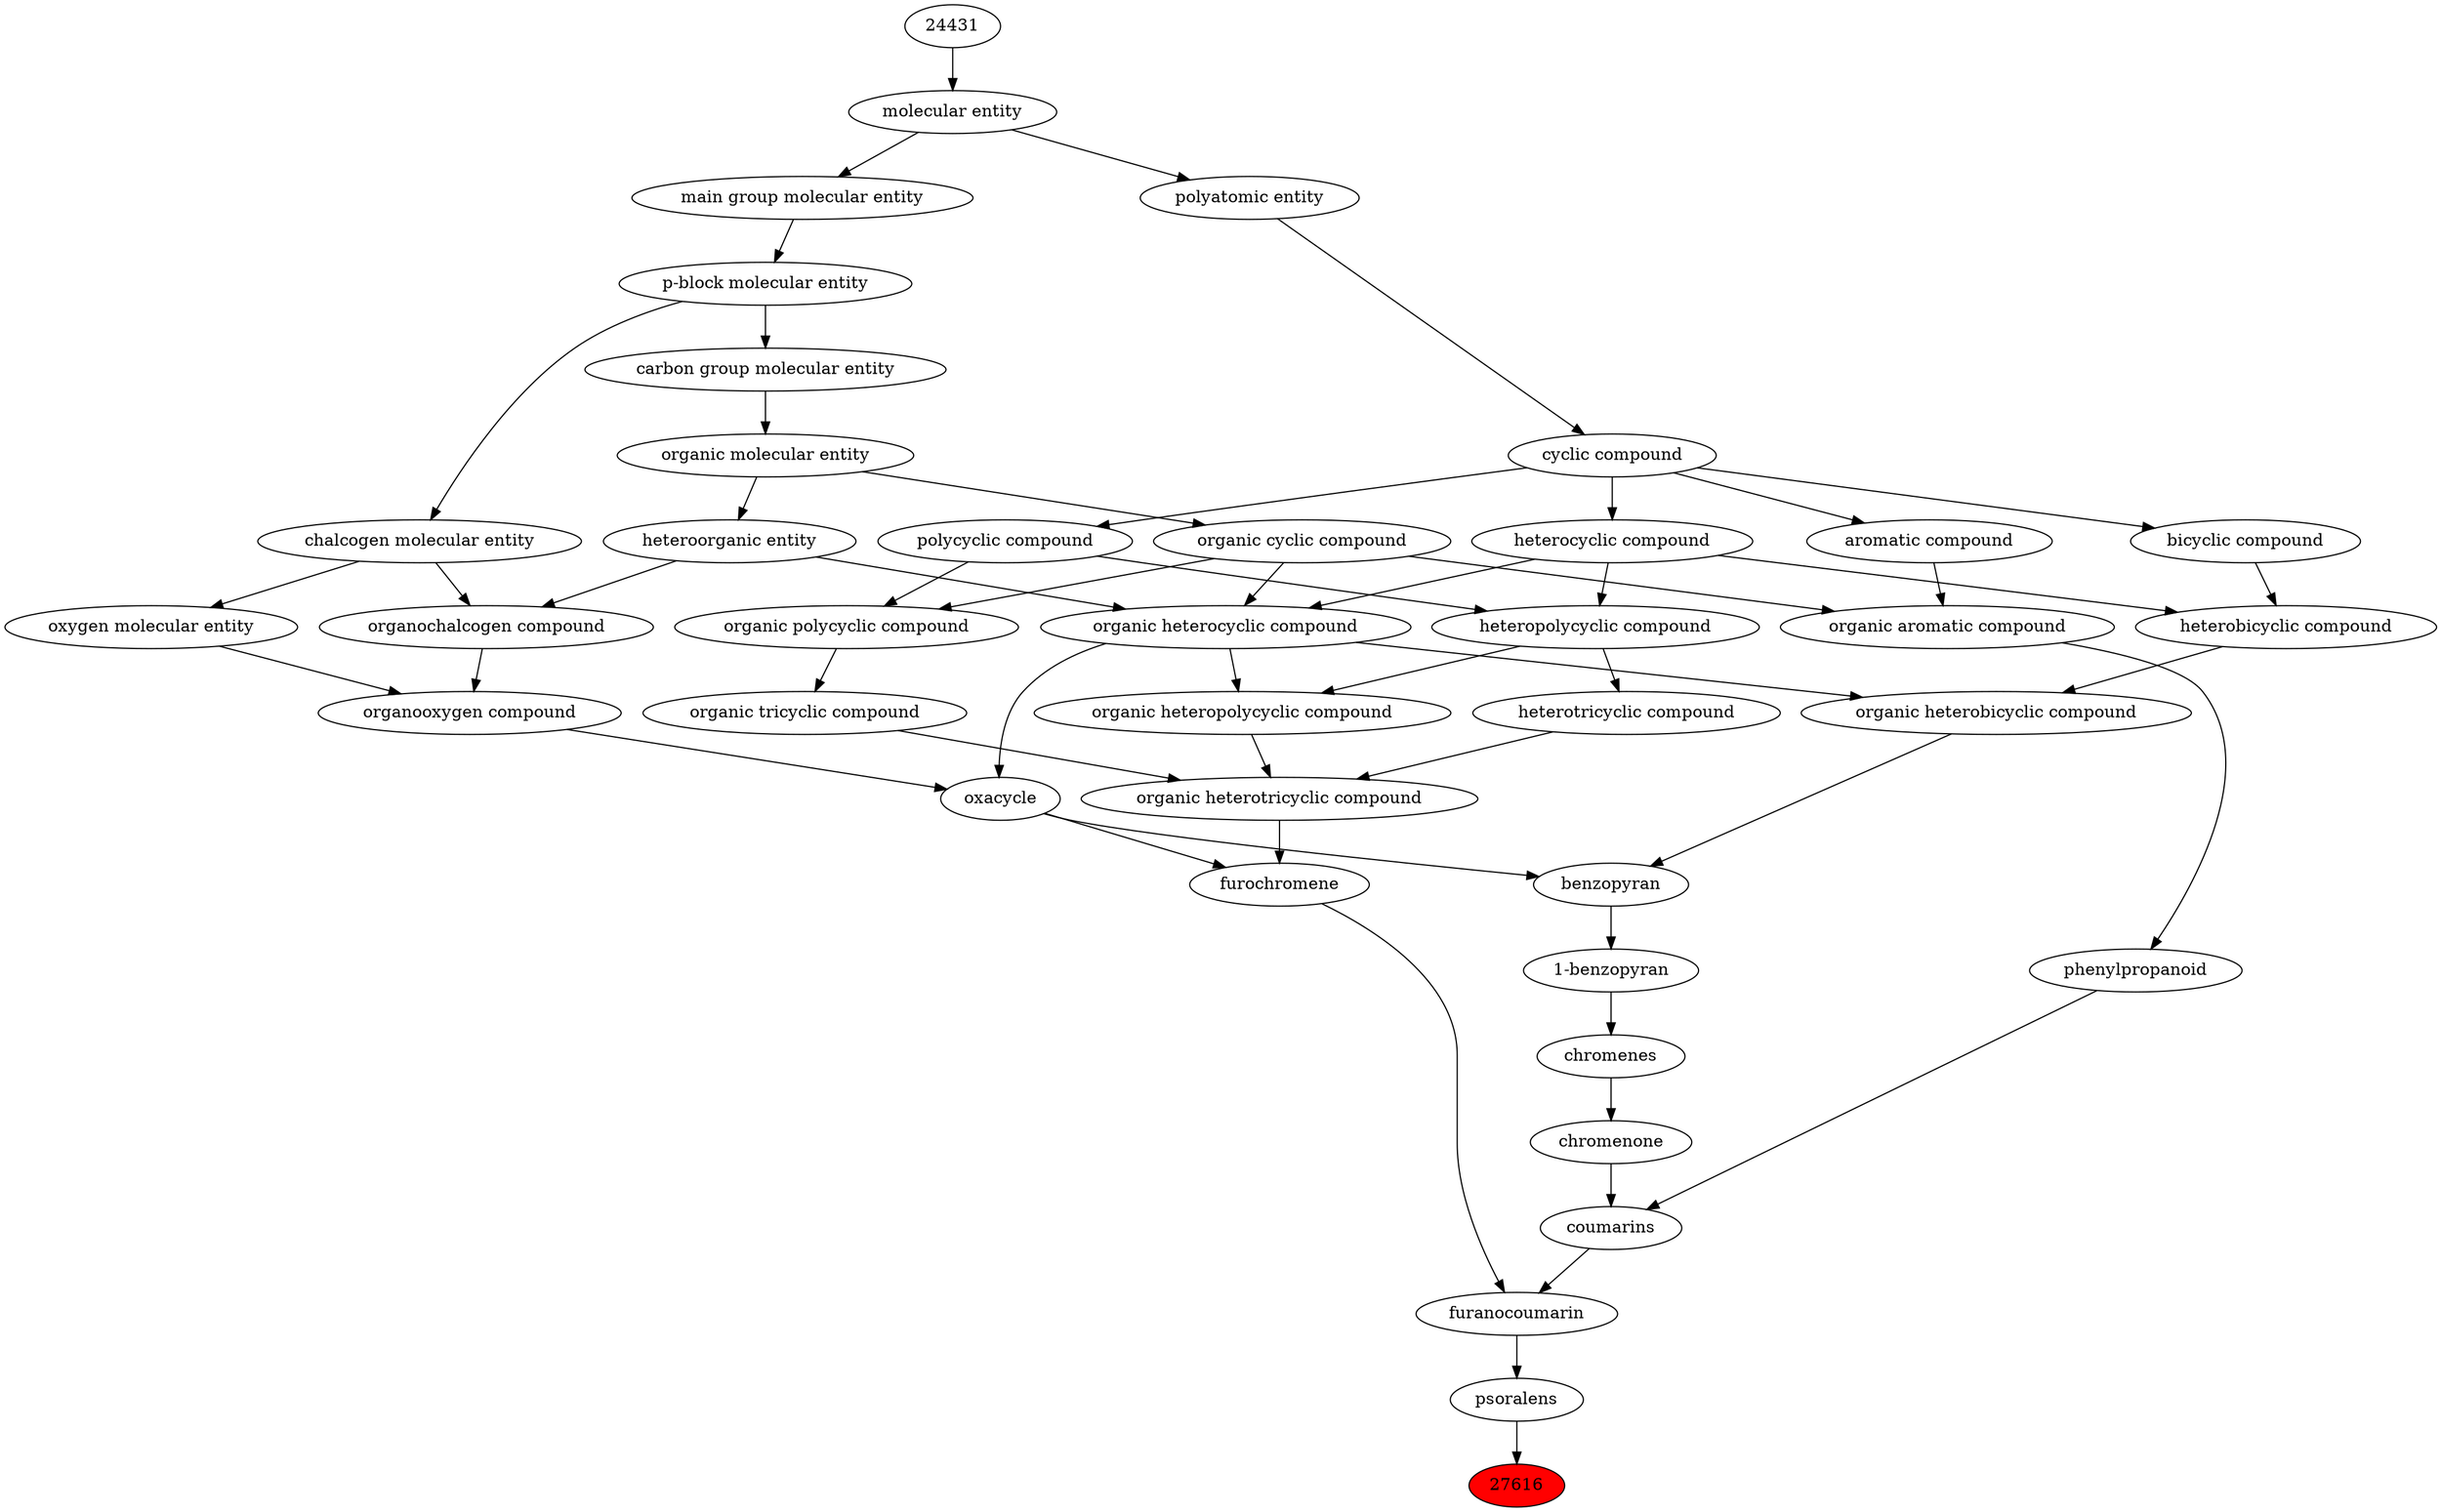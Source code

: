 digraph tree{ 
27616 [label="27616" fillcolor=red style=filled]
26369 -> 27616
26369 [label="psoralens"]
24128 -> 26369
24128 [label="furanocoumarin"]
39432 -> 24128
23403 -> 24128
39432 [label="furochromene"]
26979 -> 39432
38104 -> 39432
23403 [label="coumarins"]
26004 -> 23403
38445 -> 23403
26979 [label="organic heterotricyclic compound"]
38166 -> 26979
36688 -> 26979
51959 -> 26979
38104 [label="oxacycle"]
24532 -> 38104
36963 -> 38104
26004 [label="phenylpropanoid"]
33659 -> 26004
38445 [label="chromenone"]
23232 -> 38445
38166 [label="organic heteropolycyclic compound"]
24532 -> 38166
33671 -> 38166
36688 [label="heterotricyclic compound"]
33671 -> 36688
51959 [label="organic tricyclic compound"]
51958 -> 51959
24532 [label="organic heterocyclic compound"]
33285 -> 24532
33832 -> 24532
5686 -> 24532
36963 [label="organooxygen compound"]
36962 -> 36963
25806 -> 36963
33659 [label="organic aromatic compound"]
33832 -> 33659
33655 -> 33659
23232 [label="chromenes"]
38443 -> 23232
33671 [label="heteropolycyclic compound"]
5686 -> 33671
33635 -> 33671
51958 [label="organic polycyclic compound"]
33832 -> 51958
33635 -> 51958
33285 [label="heteroorganic entity"]
50860 -> 33285
33832 [label="organic cyclic compound"]
50860 -> 33832
5686 [label="heterocyclic compound"]
33595 -> 5686
36962 [label="organochalcogen compound"]
33285 -> 36962
33304 -> 36962
25806 [label="oxygen molecular entity"]
33304 -> 25806
33655 [label="aromatic compound"]
33595 -> 33655
38443 [label="1-benzopyran"]
22727 -> 38443
33635 [label="polycyclic compound"]
33595 -> 33635
50860 [label="organic molecular entity"]
33582 -> 50860
33595 [label="cyclic compound"]
36357 -> 33595
33304 [label="chalcogen molecular entity"]
33675 -> 33304
22727 [label="benzopyran"]
38104 -> 22727
27171 -> 22727
33582 [label="carbon group molecular entity"]
33675 -> 33582
36357 [label="polyatomic entity"]
23367 -> 36357
33675 [label="p-block molecular entity"]
33579 -> 33675
27171 [label="organic heterobicyclic compound"]
33672 -> 27171
24532 -> 27171
23367 [label="molecular entity"]
24431 -> 23367
33579 [label="main group molecular entity"]
23367 -> 33579
33672 [label="heterobicyclic compound"]
33636 -> 33672
5686 -> 33672
24431 [label="24431"]
33636 [label="bicyclic compound"]
33595 -> 33636
}